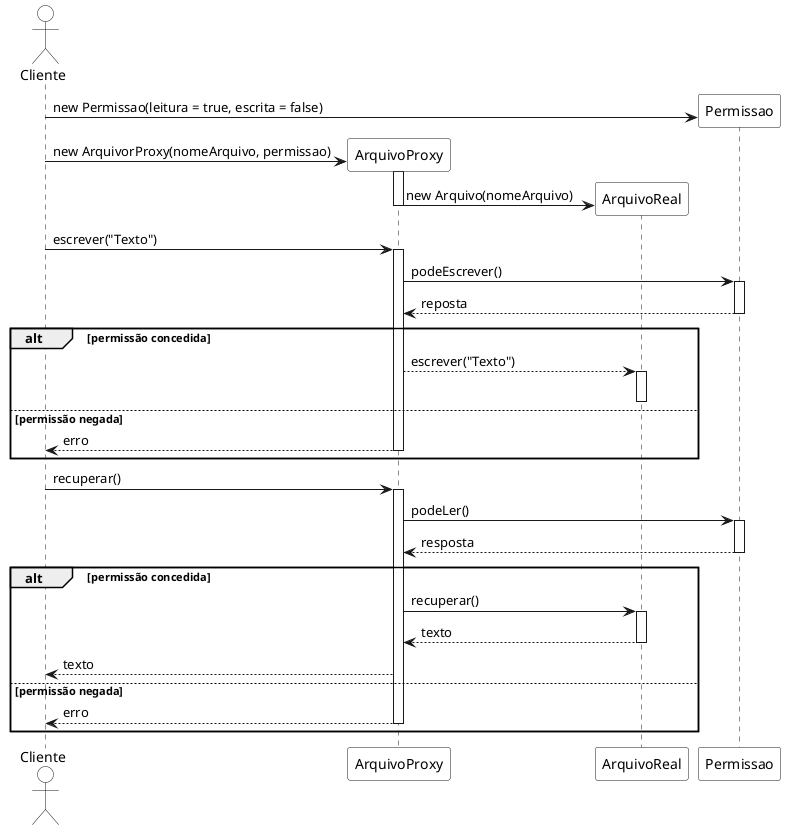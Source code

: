 @startuml
skinparam ActorBackgroundColor white
skinparam ParticipantBackgroundColor white

actor Cliente as cliente

participant "ArquivoProxy" as proxy
participant "ArquivoReal" as real
participant "Permissao" as permissao

cliente -> permissao **: new Permissao(leitura = true, escrita = false)

cliente -> proxy **: new ArquivorProxy(nomeArquivo, permissao)
activate proxy
	proxy -> real **: new Arquivo(nomeArquivo)
deactivate

cliente -> proxy ++: escrever("Texto")
	proxy -> permissao ++: podeEscrever()
	return reposta
	alt permissão concedida
			
		proxy --> real ++: escrever("Texto")
		deactivate
	else permissão negada
		return erro
	end

cliente -> proxy ++: recuperar()
	proxy -> permissao ++: podeLer()
	return resposta
	
	alt permissão concedida
			
		proxy -> real ++: recuperar()
		return texto
	proxy --> cliente: texto
	else permissão negada
		
		return erro
	end
@enduml